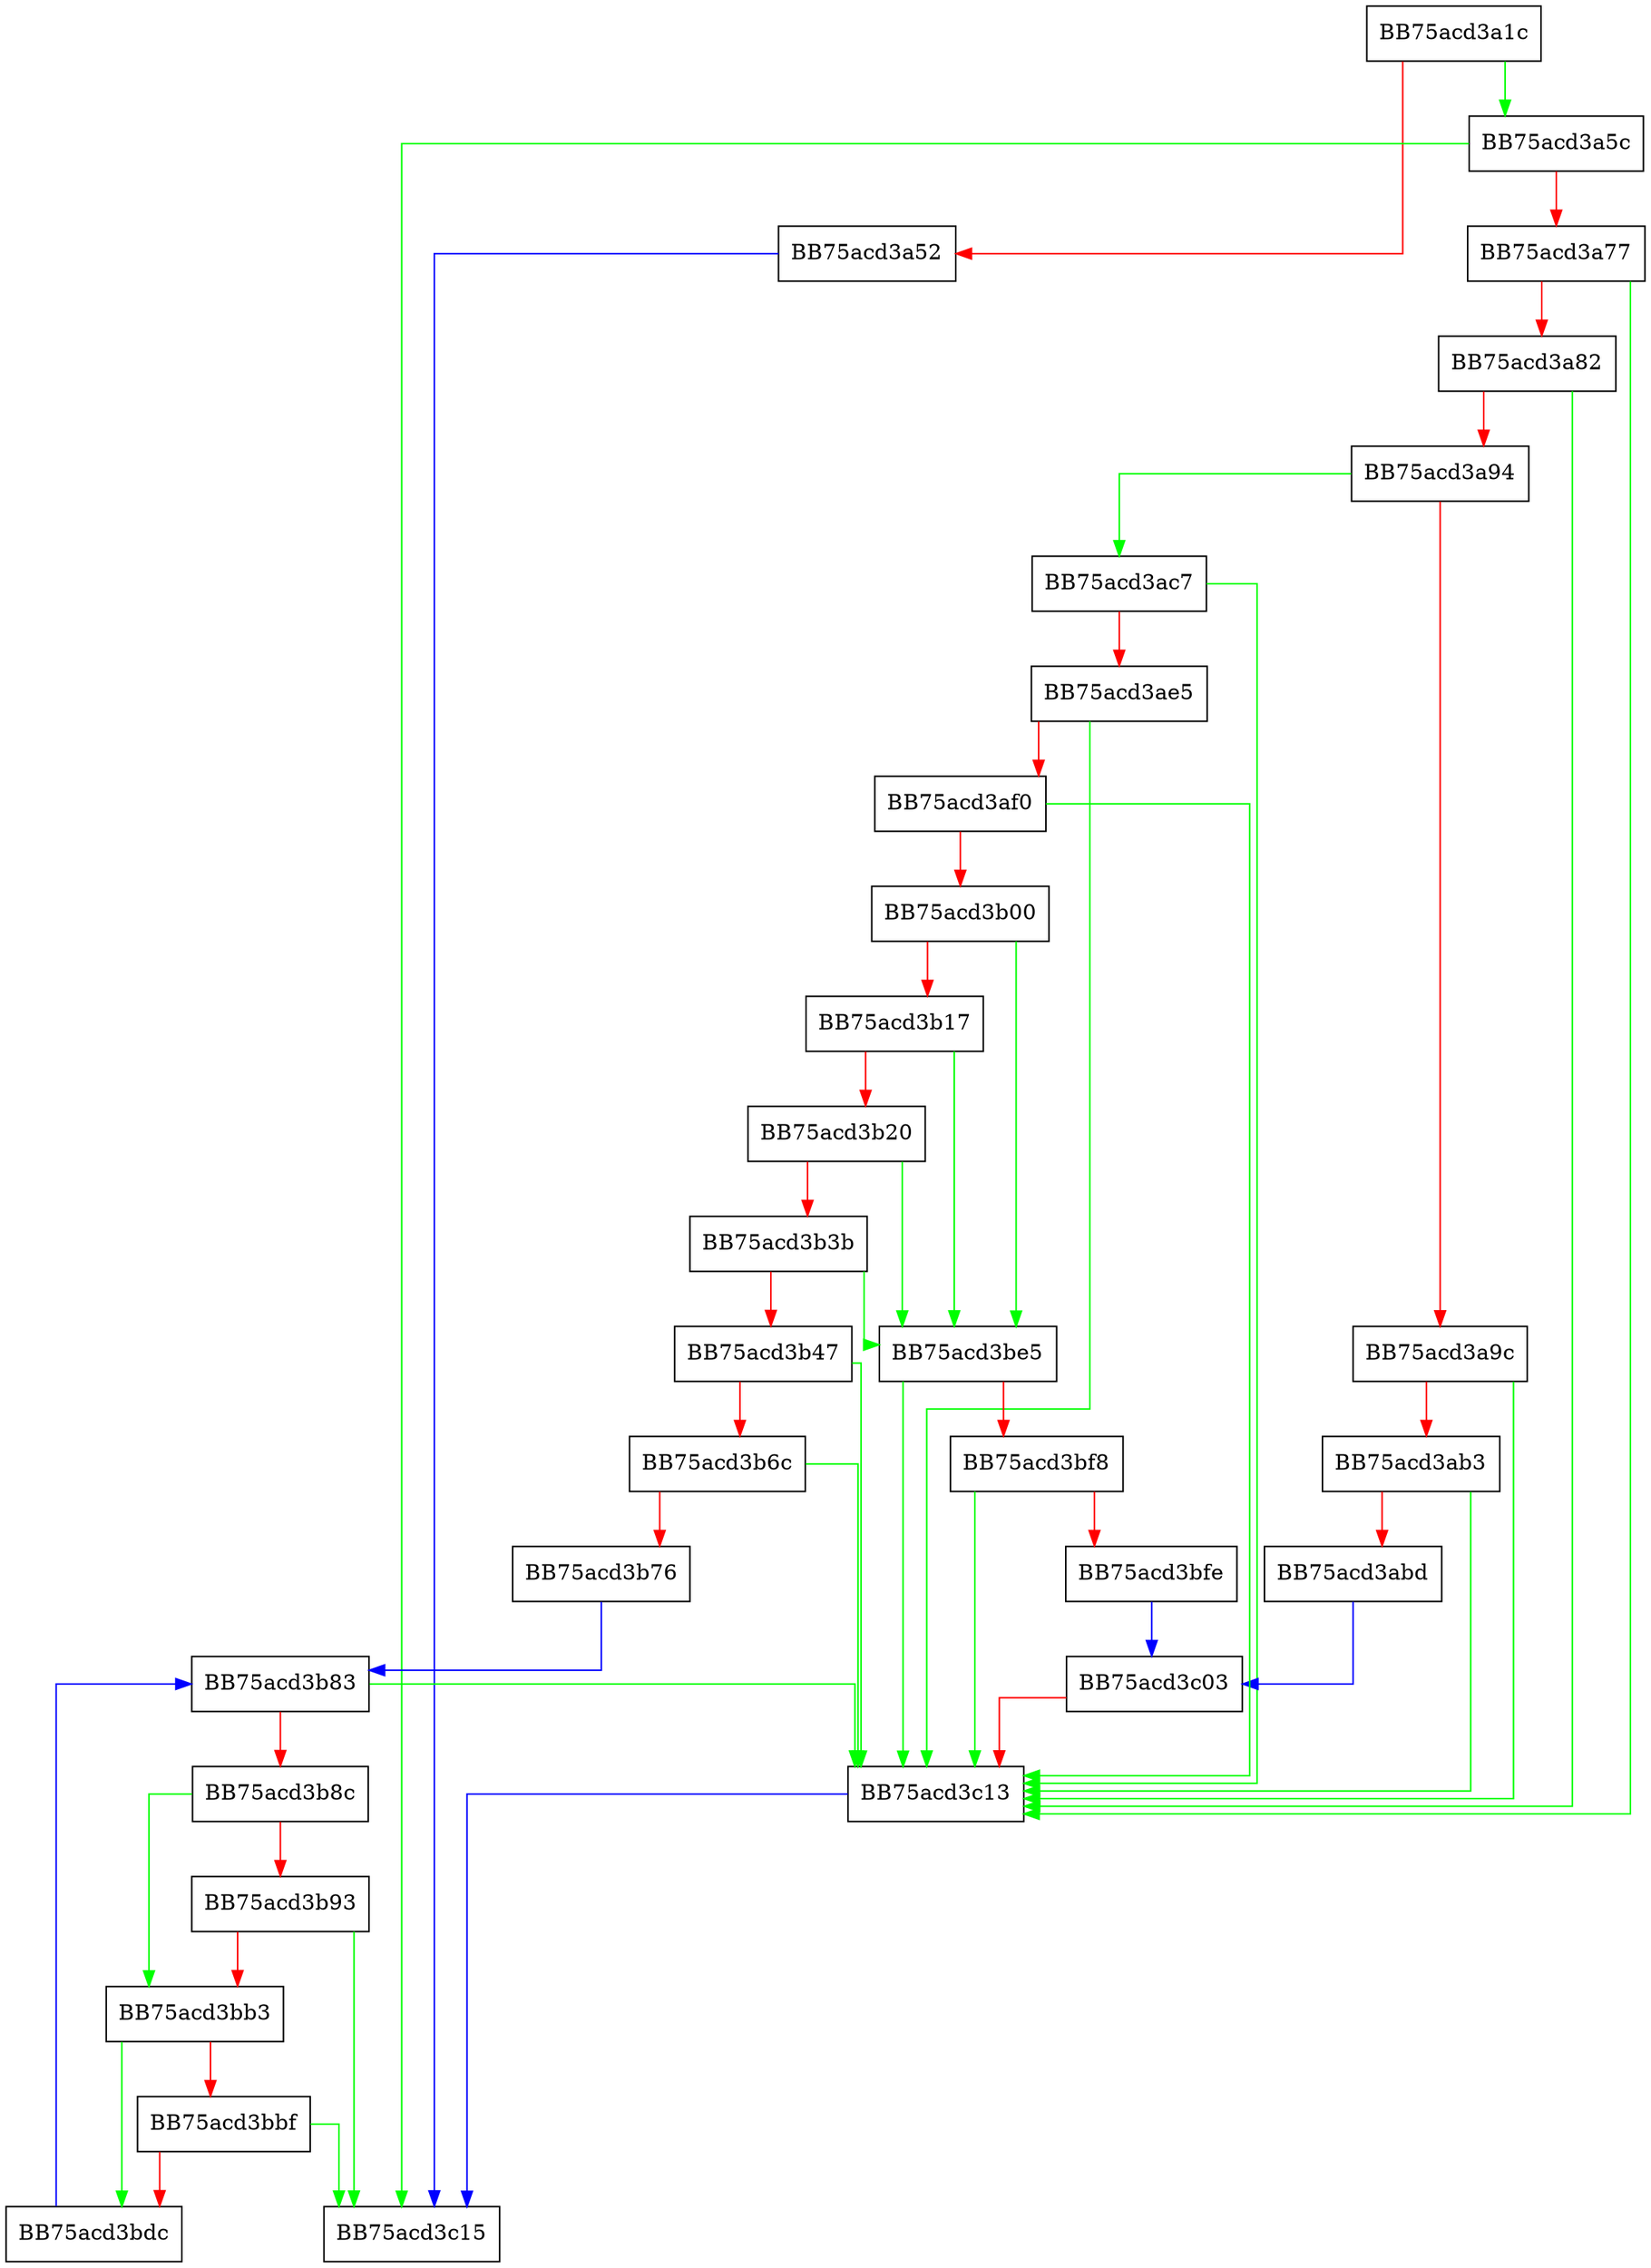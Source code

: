digraph GenerateSectionPatches {
  node [shape="box"];
  graph [splines=ortho];
  BB75acd3a1c -> BB75acd3a5c [color="green"];
  BB75acd3a1c -> BB75acd3a52 [color="red"];
  BB75acd3a52 -> BB75acd3c15 [color="blue"];
  BB75acd3a5c -> BB75acd3c15 [color="green"];
  BB75acd3a5c -> BB75acd3a77 [color="red"];
  BB75acd3a77 -> BB75acd3c13 [color="green"];
  BB75acd3a77 -> BB75acd3a82 [color="red"];
  BB75acd3a82 -> BB75acd3c13 [color="green"];
  BB75acd3a82 -> BB75acd3a94 [color="red"];
  BB75acd3a94 -> BB75acd3ac7 [color="green"];
  BB75acd3a94 -> BB75acd3a9c [color="red"];
  BB75acd3a9c -> BB75acd3c13 [color="green"];
  BB75acd3a9c -> BB75acd3ab3 [color="red"];
  BB75acd3ab3 -> BB75acd3c13 [color="green"];
  BB75acd3ab3 -> BB75acd3abd [color="red"];
  BB75acd3abd -> BB75acd3c03 [color="blue"];
  BB75acd3ac7 -> BB75acd3c13 [color="green"];
  BB75acd3ac7 -> BB75acd3ae5 [color="red"];
  BB75acd3ae5 -> BB75acd3c13 [color="green"];
  BB75acd3ae5 -> BB75acd3af0 [color="red"];
  BB75acd3af0 -> BB75acd3c13 [color="green"];
  BB75acd3af0 -> BB75acd3b00 [color="red"];
  BB75acd3b00 -> BB75acd3be5 [color="green"];
  BB75acd3b00 -> BB75acd3b17 [color="red"];
  BB75acd3b17 -> BB75acd3be5 [color="green"];
  BB75acd3b17 -> BB75acd3b20 [color="red"];
  BB75acd3b20 -> BB75acd3be5 [color="green"];
  BB75acd3b20 -> BB75acd3b3b [color="red"];
  BB75acd3b3b -> BB75acd3be5 [color="green"];
  BB75acd3b3b -> BB75acd3b47 [color="red"];
  BB75acd3b47 -> BB75acd3c13 [color="green"];
  BB75acd3b47 -> BB75acd3b6c [color="red"];
  BB75acd3b6c -> BB75acd3c13 [color="green"];
  BB75acd3b6c -> BB75acd3b76 [color="red"];
  BB75acd3b76 -> BB75acd3b83 [color="blue"];
  BB75acd3b83 -> BB75acd3c13 [color="green"];
  BB75acd3b83 -> BB75acd3b8c [color="red"];
  BB75acd3b8c -> BB75acd3bb3 [color="green"];
  BB75acd3b8c -> BB75acd3b93 [color="red"];
  BB75acd3b93 -> BB75acd3c15 [color="green"];
  BB75acd3b93 -> BB75acd3bb3 [color="red"];
  BB75acd3bb3 -> BB75acd3bdc [color="green"];
  BB75acd3bb3 -> BB75acd3bbf [color="red"];
  BB75acd3bbf -> BB75acd3c15 [color="green"];
  BB75acd3bbf -> BB75acd3bdc [color="red"];
  BB75acd3bdc -> BB75acd3b83 [color="blue"];
  BB75acd3be5 -> BB75acd3c13 [color="green"];
  BB75acd3be5 -> BB75acd3bf8 [color="red"];
  BB75acd3bf8 -> BB75acd3c13 [color="green"];
  BB75acd3bf8 -> BB75acd3bfe [color="red"];
  BB75acd3bfe -> BB75acd3c03 [color="blue"];
  BB75acd3c03 -> BB75acd3c13 [color="red"];
  BB75acd3c13 -> BB75acd3c15 [color="blue"];
}